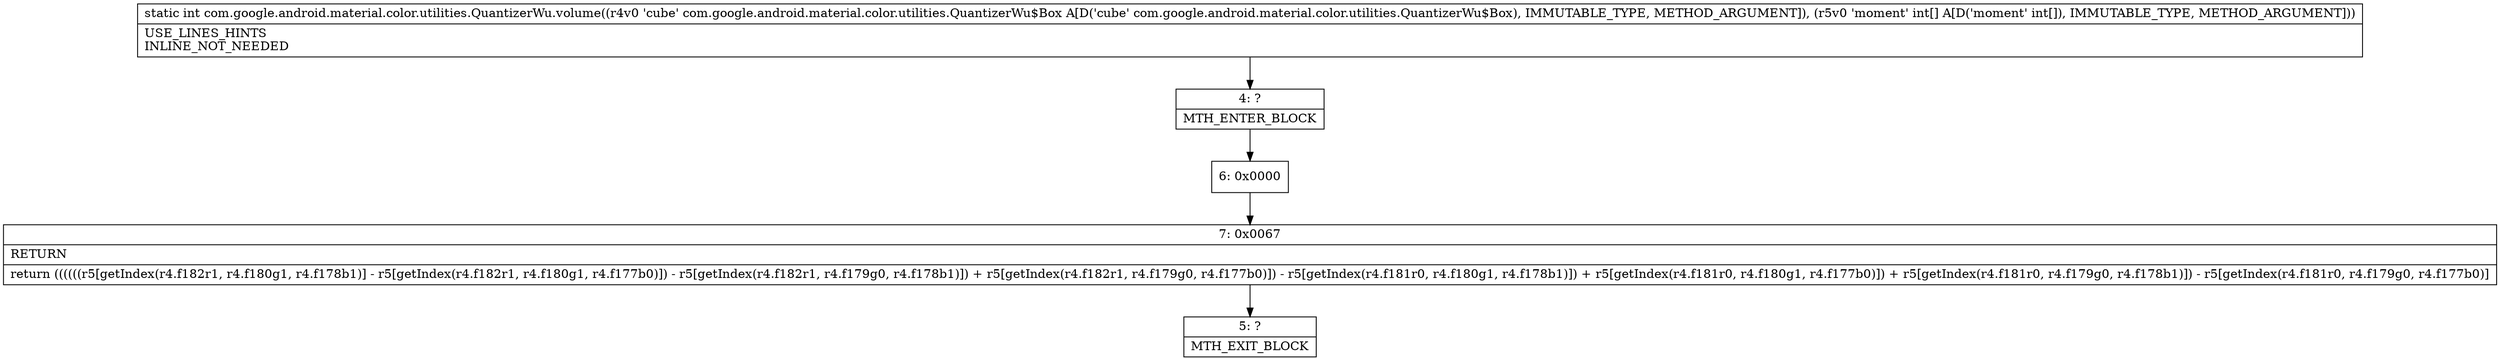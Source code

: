 digraph "CFG forcom.google.android.material.color.utilities.QuantizerWu.volume(Lcom\/google\/android\/material\/color\/utilities\/QuantizerWu$Box;[I)I" {
Node_4 [shape=record,label="{4\:\ ?|MTH_ENTER_BLOCK\l}"];
Node_6 [shape=record,label="{6\:\ 0x0000}"];
Node_7 [shape=record,label="{7\:\ 0x0067|RETURN\l|return ((((((r5[getIndex(r4.f182r1, r4.f180g1, r4.f178b1)] \- r5[getIndex(r4.f182r1, r4.f180g1, r4.f177b0)]) \- r5[getIndex(r4.f182r1, r4.f179g0, r4.f178b1)]) + r5[getIndex(r4.f182r1, r4.f179g0, r4.f177b0)]) \- r5[getIndex(r4.f181r0, r4.f180g1, r4.f178b1)]) + r5[getIndex(r4.f181r0, r4.f180g1, r4.f177b0)]) + r5[getIndex(r4.f181r0, r4.f179g0, r4.f178b1)]) \- r5[getIndex(r4.f181r0, r4.f179g0, r4.f177b0)]\l}"];
Node_5 [shape=record,label="{5\:\ ?|MTH_EXIT_BLOCK\l}"];
MethodNode[shape=record,label="{static int com.google.android.material.color.utilities.QuantizerWu.volume((r4v0 'cube' com.google.android.material.color.utilities.QuantizerWu$Box A[D('cube' com.google.android.material.color.utilities.QuantizerWu$Box), IMMUTABLE_TYPE, METHOD_ARGUMENT]), (r5v0 'moment' int[] A[D('moment' int[]), IMMUTABLE_TYPE, METHOD_ARGUMENT]))  | USE_LINES_HINTS\lINLINE_NOT_NEEDED\l}"];
MethodNode -> Node_4;Node_4 -> Node_6;
Node_6 -> Node_7;
Node_7 -> Node_5;
}

